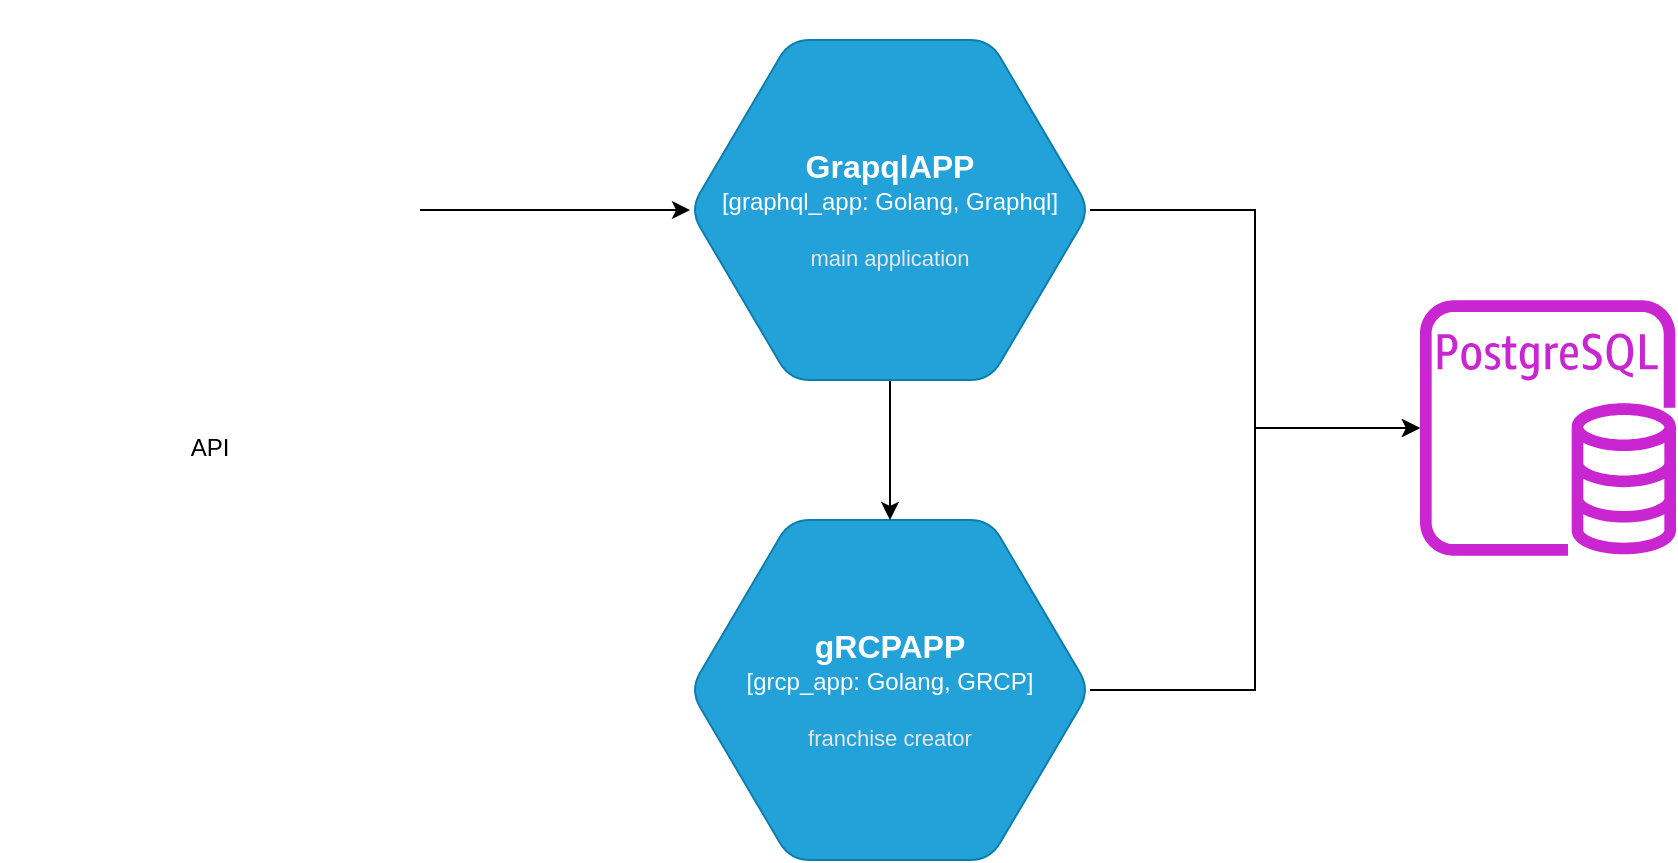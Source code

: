 <mxfile version="22.1.18" type="device">
  <diagram name="Page-1" id="PDjgkAkEeONEDUqHX8dU">
    <mxGraphModel dx="-56" dy="474" grid="1" gridSize="10" guides="1" tooltips="1" connect="1" arrows="1" fold="1" page="1" pageScale="1" pageWidth="850" pageHeight="1100" math="0" shadow="0">
      <root>
        <mxCell id="0" />
        <mxCell id="1" parent="0" />
        <mxCell id="vJN4ruPCehm_c0uhr69--6" style="edgeStyle=orthogonalEdgeStyle;rounded=0;orthogonalLoop=1;jettySize=auto;html=1;" edge="1" parent="1" source="vJN4ruPCehm_c0uhr69--2" target="vJN4ruPCehm_c0uhr69--5">
          <mxGeometry relative="1" as="geometry" />
        </mxCell>
        <mxCell id="vJN4ruPCehm_c0uhr69--2" value="API" style="shape=image;verticalLabelPosition=bottom;labelBackgroundColor=default;verticalAlign=top;aspect=fixed;imageAspect=0;image=https://upload.wikimedia.org/wikipedia/commons/thumb/1/17/GraphQL_Logo.svg/2048px-GraphQL_Logo.svg.png;" vertex="1" parent="1">
          <mxGeometry x="930" y="320" width="210" height="210" as="geometry" />
        </mxCell>
        <mxCell id="vJN4ruPCehm_c0uhr69--3" value="" style="sketch=0;outlineConnect=0;fontColor=#232F3E;gradientColor=none;fillColor=#C925D1;strokeColor=none;dashed=0;verticalLabelPosition=bottom;verticalAlign=top;align=center;html=1;fontSize=12;fontStyle=0;aspect=fixed;pointerEvents=1;shape=mxgraph.aws4.rds_postgresql_instance;" vertex="1" parent="1">
          <mxGeometry x="1640" y="470" width="128" height="128" as="geometry" />
        </mxCell>
        <mxCell id="vJN4ruPCehm_c0uhr69--9" style="edgeStyle=orthogonalEdgeStyle;rounded=0;orthogonalLoop=1;jettySize=auto;html=1;" edge="1" parent="1" source="vJN4ruPCehm_c0uhr69--4" target="vJN4ruPCehm_c0uhr69--3">
          <mxGeometry relative="1" as="geometry" />
        </mxCell>
        <object placeholders="1" c4Type="gRCPAPP" c4Container="grcp_app" c4Technology="Golang, GRCP" c4Description="franchise creator" label="&lt;font style=&quot;font-size: 16px&quot;&gt;&lt;b&gt;%c4Type%&lt;/b&gt;&lt;/font&gt;&lt;div&gt;[%c4Container%:&amp;nbsp;%c4Technology%]&lt;/div&gt;&lt;br&gt;&lt;div&gt;&lt;font style=&quot;font-size: 11px&quot;&gt;&lt;font color=&quot;#E6E6E6&quot;&gt;%c4Description%&lt;/font&gt;&lt;/div&gt;" id="vJN4ruPCehm_c0uhr69--4">
          <mxCell style="shape=hexagon;size=50;perimeter=hexagonPerimeter2;whiteSpace=wrap;html=1;fixedSize=1;rounded=1;labelBackgroundColor=none;fillColor=#23A2D9;fontSize=12;fontColor=#ffffff;align=center;strokeColor=#0E7DAD;metaEdit=1;points=[[0.5,0,0],[1,0.25,0],[1,0.5,0],[1,0.75,0],[0.5,1,0],[0,0.75,0],[0,0.5,0],[0,0.25,0]];resizable=0;" vertex="1" parent="1">
            <mxGeometry x="1275" y="580" width="200" height="170" as="geometry" />
          </mxCell>
        </object>
        <mxCell id="vJN4ruPCehm_c0uhr69--7" style="edgeStyle=orthogonalEdgeStyle;rounded=0;orthogonalLoop=1;jettySize=auto;html=1;" edge="1" parent="1" source="vJN4ruPCehm_c0uhr69--5" target="vJN4ruPCehm_c0uhr69--4">
          <mxGeometry relative="1" as="geometry" />
        </mxCell>
        <mxCell id="vJN4ruPCehm_c0uhr69--8" style="edgeStyle=orthogonalEdgeStyle;rounded=0;orthogonalLoop=1;jettySize=auto;html=1;" edge="1" parent="1" source="vJN4ruPCehm_c0uhr69--5" target="vJN4ruPCehm_c0uhr69--3">
          <mxGeometry relative="1" as="geometry" />
        </mxCell>
        <object placeholders="1" c4Type="GrapqlAPP" c4Container="graphql_app" c4Technology="Golang, Graphql" c4Description="main application" label="&lt;font style=&quot;font-size: 16px&quot;&gt;&lt;b&gt;%c4Type%&lt;/b&gt;&lt;/font&gt;&lt;div&gt;[%c4Container%:&amp;nbsp;%c4Technology%]&lt;/div&gt;&lt;br&gt;&lt;div&gt;&lt;font style=&quot;font-size: 11px&quot;&gt;&lt;font color=&quot;#E6E6E6&quot;&gt;%c4Description%&lt;/font&gt;&lt;/div&gt;" id="vJN4ruPCehm_c0uhr69--5">
          <mxCell style="shape=hexagon;size=50;perimeter=hexagonPerimeter2;whiteSpace=wrap;html=1;fixedSize=1;rounded=1;labelBackgroundColor=none;fillColor=#23A2D9;fontSize=12;fontColor=#ffffff;align=center;strokeColor=#0E7DAD;metaEdit=1;points=[[0.5,0,0],[1,0.25,0],[1,0.5,0],[1,0.75,0],[0.5,1,0],[0,0.75,0],[0,0.5,0],[0,0.25,0]];resizable=0;" vertex="1" parent="1">
            <mxGeometry x="1275" y="340" width="200" height="170" as="geometry" />
          </mxCell>
        </object>
      </root>
    </mxGraphModel>
  </diagram>
</mxfile>
